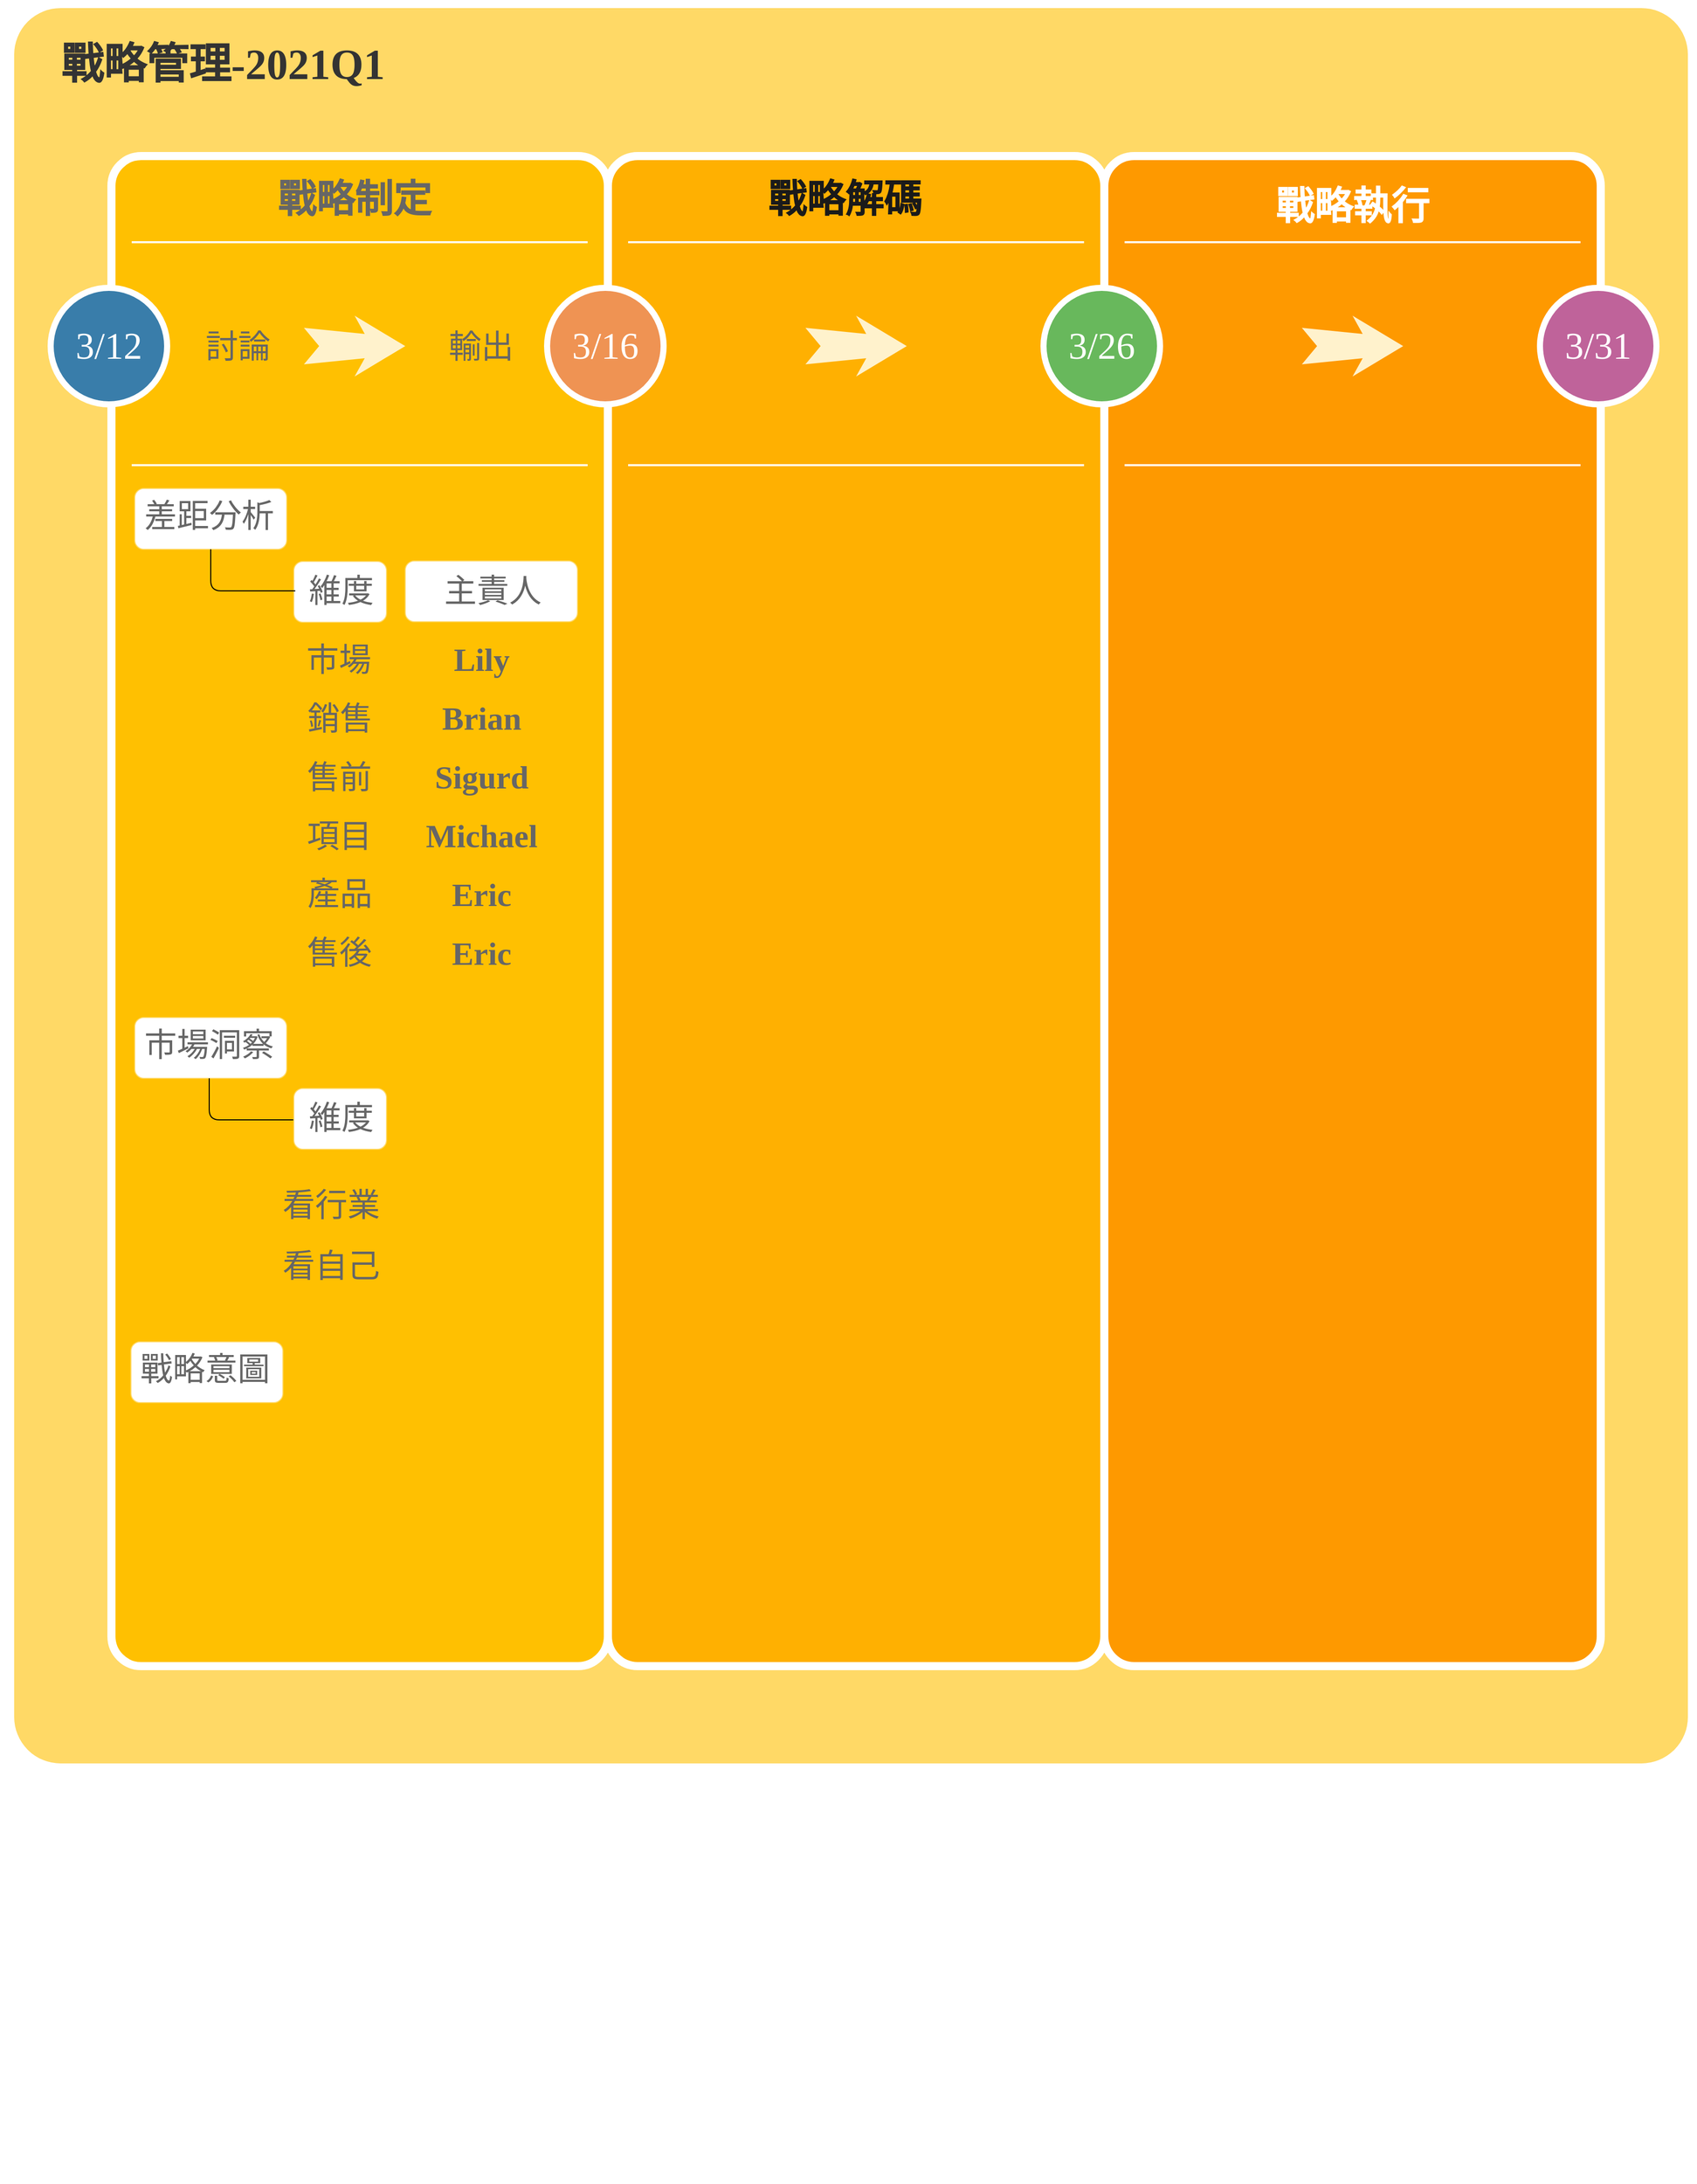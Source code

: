<mxfile version="14.4.6" type="github">
  <diagram name="Page-1" id="12e1b939-464a-85fe-373e-61e167be1490">
    <mxGraphModel dx="2944" dy="1536" grid="1" gridSize="10" guides="1" tooltips="1" connect="1" arrows="1" fold="1" page="1" pageScale="1.5" pageWidth="1169" pageHeight="826" background="#ffffff" math="0" shadow="0">
      <root>
        <mxCell id="0" />
        <mxCell id="1" parent="0" />
        <mxCell id="60da8b9f42644d3a-2" value="" style="whiteSpace=wrap;html=1;rounded=1;shadow=0;strokeWidth=8;fontSize=20;align=center;strokeColor=#FFFFFF;arcSize=3;fillColor=#FFD966;" parent="1" vertex="1">
          <mxGeometry x="50" y="40" width="1660" height="1740" as="geometry" />
        </mxCell>
        <mxCell id="WR_IjdlO5KlaxCx397BE-1" value="戰略管理-2021Q1" style="text;html=1;strokeColor=none;fillColor=none;align=center;verticalAlign=middle;whiteSpace=wrap;rounded=0;shadow=0;fontSize=42;fontStyle=1;fontFamily=Noto Sans TC;fontSource=https%3A%2F%2Ffonts.googleapis.com%2Fcss%3Ffamily%3DNoto%2BSans%2BTC;fontColor=#333333;" vertex="1" parent="1">
          <mxGeometry x="40" y="70" width="440" height="60" as="geometry" />
        </mxCell>
        <mxCell id="WR_IjdlO5KlaxCx397BE-6" value="" style="group;fontFamily=Noto Sans TC;fontSource=https%3A%2F%2Ffonts.googleapis.com%2Fcss%3Ffamily%3DNoto%2BSans%2BTC;" vertex="1" connectable="0" parent="1">
          <mxGeometry x="1130" y="190" width="490" height="2000" as="geometry" />
        </mxCell>
        <mxCell id="60da8b9f42644d3a-31" value="" style="whiteSpace=wrap;html=1;rounded=1;shadow=0;strokeWidth=8;fontSize=20;align=center;fillColor=#FE9900;strokeColor=#FFFFFF;imageHeight=24;arcSize=6;" parent="WR_IjdlO5KlaxCx397BE-6" vertex="1">
          <mxGeometry width="490" height="1490" as="geometry" />
        </mxCell>
        <mxCell id="60da8b9f42644d3a-32" value="&lt;font style=&quot;font-size: 38px&quot;&gt;戰略執行&lt;/font&gt;" style="text;html=1;strokeColor=none;fillColor=none;align=center;verticalAlign=middle;whiteSpace=wrap;rounded=0;shadow=0;fontSize=27;fontColor=#FFFFFF;fontStyle=1" parent="WR_IjdlO5KlaxCx397BE-6" vertex="1">
          <mxGeometry x="105" y="20" width="280" height="60" as="geometry" />
        </mxCell>
        <mxCell id="60da8b9f42644d3a-34" value="" style="line;strokeWidth=2;html=1;rounded=0;shadow=0;fontSize=27;align=center;fillColor=none;strokeColor=#FFFFFF;" parent="WR_IjdlO5KlaxCx397BE-6" vertex="1">
          <mxGeometry x="20" y="80" width="450" height="10" as="geometry" />
        </mxCell>
        <mxCell id="60da8b9f42644d3a-35" value="" style="line;strokeWidth=2;html=1;rounded=0;shadow=0;fontSize=27;align=center;fillColor=none;strokeColor=#FFFFFF;" parent="WR_IjdlO5KlaxCx397BE-6" vertex="1">
          <mxGeometry x="20" y="300" width="450" height="10" as="geometry" />
        </mxCell>
        <mxCell id="60da8b9f42644d3a-37" value="" style="html=1;shadow=0;dashed=0;align=center;verticalAlign=middle;shape=mxgraph.arrows2.stylisedArrow;dy=0.6;dx=40;notch=15;feather=0.4;rounded=0;strokeWidth=1;fontSize=27;strokeColor=none;fillColor=#fff2cc;" parent="WR_IjdlO5KlaxCx397BE-6" vertex="1">
          <mxGeometry x="195" y="157.5" width="100" height="60" as="geometry" />
        </mxCell>
        <mxCell id="60da8b9f42644d3a-38" value="&lt;font face=&quot;Noto Sans TC&quot; data-font-src=&quot;https://fonts.googleapis.com/css?family=Noto+Sans+TC&quot; style=&quot;font-size: 37px&quot;&gt;3/31&lt;/font&gt;" style="ellipse;whiteSpace=wrap;html=1;rounded=0;shadow=0;strokeWidth=6;fontSize=14;align=center;fillColor=#BF639A;strokeColor=#FFFFFF;fontColor=#FFFFFF;" parent="WR_IjdlO5KlaxCx397BE-6" vertex="1">
          <mxGeometry x="430" y="130" width="115" height="115" as="geometry" />
        </mxCell>
        <mxCell id="WR_IjdlO5KlaxCx397BE-5" value="" style="group;fontFamily=Noto Sans TC;fontSource=https%3A%2F%2Ffonts.googleapis.com%2Fcss%3Ffamily%3DNoto%2BSans%2BTC;" vertex="1" connectable="0" parent="1">
          <mxGeometry x="640" y="190" width="490" height="2000" as="geometry" />
        </mxCell>
        <mxCell id="60da8b9f42644d3a-24" value="" style="whiteSpace=wrap;html=1;rounded=1;shadow=0;strokeWidth=8;fontSize=20;align=center;fillColor=#FFB001;strokeColor=#FFFFFF;arcSize=6;" parent="WR_IjdlO5KlaxCx397BE-5" vertex="1">
          <mxGeometry width="490" height="1490" as="geometry" />
        </mxCell>
        <mxCell id="60da8b9f42644d3a-25" value="&lt;font style=&quot;font-size: 38px&quot; face=&quot;Noto Sans TC&quot; data-font-src=&quot;https://fonts.googleapis.com/css?family=Noto+Sans+TC&quot; color=&quot;#1a1a1a&quot;&gt;戰略解碼&lt;/font&gt;" style="text;html=1;strokeColor=none;fillColor=none;align=center;verticalAlign=middle;whiteSpace=wrap;rounded=0;shadow=0;fontSize=27;fontStyle=1;fontColor=#FFD966;labelBorderColor=none;" parent="WR_IjdlO5KlaxCx397BE-5" vertex="1">
          <mxGeometry x="94" y="13" width="280" height="60" as="geometry" />
        </mxCell>
        <mxCell id="60da8b9f42644d3a-27" value="" style="line;strokeWidth=2;html=1;rounded=0;shadow=0;fontSize=27;align=center;fillColor=none;strokeColor=#FFFFFF;" parent="WR_IjdlO5KlaxCx397BE-5" vertex="1">
          <mxGeometry x="20" y="80" width="450" height="10" as="geometry" />
        </mxCell>
        <mxCell id="60da8b9f42644d3a-28" value="" style="line;strokeWidth=2;html=1;rounded=0;shadow=0;fontSize=27;align=center;fillColor=none;strokeColor=#FFFFFF;" parent="WR_IjdlO5KlaxCx397BE-5" vertex="1">
          <mxGeometry x="20" y="300" width="450" height="10" as="geometry" />
        </mxCell>
        <mxCell id="60da8b9f42644d3a-30" value="" style="html=1;shadow=0;dashed=0;align=center;verticalAlign=middle;shape=mxgraph.arrows2.stylisedArrow;dy=0.6;dx=40;notch=15;feather=0.4;rounded=0;strokeWidth=1;fontSize=27;strokeColor=none;fillColor=#fff2cc;" parent="WR_IjdlO5KlaxCx397BE-5" vertex="1">
          <mxGeometry x="195" y="157.5" width="100" height="60" as="geometry" />
        </mxCell>
        <mxCell id="60da8b9f42644d3a-36" value="&lt;font face=&quot;Noto Sans TC&quot; data-font-src=&quot;https://fonts.googleapis.com/css?family=Noto+Sans+TC&quot; style=&quot;font-size: 37px&quot;&gt;3/26&lt;/font&gt;" style="ellipse;whiteSpace=wrap;html=1;rounded=0;shadow=0;strokeWidth=6;fontSize=14;align=center;fillColor=#68B85C;strokeColor=#FFFFFF;fontColor=#FFFFFF;" parent="WR_IjdlO5KlaxCx397BE-5" vertex="1">
          <mxGeometry x="430" y="130" width="115" height="115" as="geometry" />
        </mxCell>
        <mxCell id="WR_IjdlO5KlaxCx397BE-13" value="" style="group" vertex="1" connectable="0" parent="1">
          <mxGeometry x="160" y="80" width="490" height="2110" as="geometry" />
        </mxCell>
        <mxCell id="WR_IjdlO5KlaxCx397BE-4" value="" style="group" vertex="1" connectable="0" parent="WR_IjdlO5KlaxCx397BE-13">
          <mxGeometry y="110" width="480" height="2000" as="geometry" />
        </mxCell>
        <mxCell id="60da8b9f42644d3a-17" value="" style="whiteSpace=wrap;html=1;rounded=1;shadow=0;strokeWidth=8;fontSize=20;align=center;fillColor=#FFC001;strokeColor=#FFFFFF;arcSize=6;" parent="WR_IjdlO5KlaxCx397BE-4" vertex="1">
          <mxGeometry x="-10" width="490" height="1490" as="geometry" />
        </mxCell>
        <mxCell id="60da8b9f42644d3a-18" value="戰略制定" style="text;html=1;strokeColor=none;fillColor=none;align=center;verticalAlign=middle;whiteSpace=wrap;rounded=0;shadow=0;fontSize=38;fontStyle=1;fontFamily=Noto Sans TC;fontSource=https%3A%2F%2Ffonts.googleapis.com%2Fcss%3Ffamily%3DNoto%2BSans%2BTC;fontColor=#666666;" parent="WR_IjdlO5KlaxCx397BE-4" vertex="1">
          <mxGeometry x="90" y="13" width="280" height="60" as="geometry" />
        </mxCell>
        <mxCell id="60da8b9f42644d3a-20" value="" style="line;strokeWidth=2;html=1;rounded=0;shadow=0;fontSize=27;align=center;fillColor=none;strokeColor=#FFFFFF;" parent="WR_IjdlO5KlaxCx397BE-4" vertex="1">
          <mxGeometry x="10" y="80" width="450" height="10" as="geometry" />
        </mxCell>
        <mxCell id="60da8b9f42644d3a-21" value="" style="line;strokeWidth=2;html=1;rounded=0;shadow=0;fontSize=27;align=center;fillColor=none;strokeColor=#FFFFFF;" parent="WR_IjdlO5KlaxCx397BE-4" vertex="1">
          <mxGeometry x="10" y="300" width="450" height="10" as="geometry" />
        </mxCell>
        <mxCell id="60da8b9f42644d3a-22" value="&lt;font face=&quot;Noto Sans TC&quot; data-font-src=&quot;https://fonts.googleapis.com/css?family=Noto+Sans+TC&quot; style=&quot;font-size: 37px&quot;&gt;3/12&lt;/font&gt;" style="ellipse;whiteSpace=wrap;html=1;rounded=0;shadow=0;strokeWidth=6;fontSize=14;align=center;fillColor=#397DAA;strokeColor=#FFFFFF;fontColor=#FFFFFF;" parent="WR_IjdlO5KlaxCx397BE-4" vertex="1">
          <mxGeometry x="-70" y="130" width="115" height="115" as="geometry" />
        </mxCell>
        <mxCell id="60da8b9f42644d3a-23" value="" style="html=1;shadow=0;dashed=0;align=center;verticalAlign=middle;shape=mxgraph.arrows2.stylisedArrow;dy=0.6;dx=40;notch=15;feather=0.4;rounded=0;strokeWidth=1;fontSize=27;strokeColor=none;fillColor=#fff2cc;" parent="WR_IjdlO5KlaxCx397BE-4" vertex="1">
          <mxGeometry x="180" y="157.5" width="100" height="60" as="geometry" />
        </mxCell>
        <mxCell id="60da8b9f42644d3a-29" value="&lt;font style=&quot;font-size: 37px&quot; face=&quot;Noto Sans TC&quot; data-font-src=&quot;https://fonts.googleapis.com/css?family=Noto+Sans+TC&quot;&gt;3/16&lt;/font&gt;" style="ellipse;whiteSpace=wrap;html=1;rounded=0;shadow=0;strokeWidth=6;fontSize=14;align=center;fillColor=#EF9353;strokeColor=#FFFFFF;fontColor=#FFFFFF;" parent="WR_IjdlO5KlaxCx397BE-4" vertex="1">
          <mxGeometry x="420" y="130" width="115" height="115" as="geometry" />
        </mxCell>
        <mxCell id="WR_IjdlO5KlaxCx397BE-8" value="&lt;span&gt;&lt;font face=&quot;Noto Sans TC&quot; data-font-src=&quot;https://fonts.googleapis.com/css?family=Noto+Sans+TC&quot; style=&quot;font-size: 32px&quot; color=&quot;#666666&quot;&gt;討論&lt;/font&gt;&lt;/span&gt;" style="text;html=1;strokeColor=none;fillColor=none;align=center;verticalAlign=middle;whiteSpace=wrap;rounded=0;shadow=0;fontSize=14;fontColor=#FFFFFF;" vertex="1" parent="WR_IjdlO5KlaxCx397BE-4">
          <mxGeometry x="60" y="162.5" width="110" height="50" as="geometry" />
        </mxCell>
        <mxCell id="WR_IjdlO5KlaxCx397BE-11" value="&lt;span&gt;&lt;font face=&quot;Noto Sans TC&quot; data-font-src=&quot;https://fonts.googleapis.com/css?family=Noto+Sans+TC&quot; style=&quot;font-size: 32px&quot;&gt;產品&lt;/font&gt;&lt;/span&gt;" style="text;html=1;strokeColor=none;fillColor=none;align=center;verticalAlign=middle;whiteSpace=wrap;rounded=0;shadow=0;fontSize=14;fontColor=#666666;" vertex="1" parent="WR_IjdlO5KlaxCx397BE-4">
          <mxGeometry x="170" y="703" width="90.75" height="50" as="geometry" />
        </mxCell>
        <mxCell id="WR_IjdlO5KlaxCx397BE-14" value="&lt;font color=&quot;#666666&quot; face=&quot;Noto Sans TC&quot;&gt;&lt;span style=&quot;font-size: 32px&quot;&gt;輸出&lt;/span&gt;&lt;/font&gt;" style="text;html=1;strokeColor=none;fillColor=none;align=center;verticalAlign=middle;whiteSpace=wrap;rounded=0;shadow=0;fontSize=14;fontColor=#FFFFFF;" vertex="1" parent="WR_IjdlO5KlaxCx397BE-4">
          <mxGeometry x="300" y="162.5" width="110" height="50" as="geometry" />
        </mxCell>
        <mxCell id="WR_IjdlO5KlaxCx397BE-16" value="&lt;span&gt;&lt;font face=&quot;Noto Sans TC&quot; data-font-src=&quot;https://fonts.googleapis.com/css?family=Noto+Sans+TC&quot; style=&quot;font-size: 32px&quot;&gt;銷售&lt;/font&gt;&lt;/span&gt;" style="text;html=1;strokeColor=none;fillColor=none;align=center;verticalAlign=middle;whiteSpace=wrap;rounded=0;shadow=0;fontSize=14;fontColor=#666666;" vertex="1" parent="WR_IjdlO5KlaxCx397BE-4">
          <mxGeometry x="170" y="530" width="90.75" height="50" as="geometry" />
        </mxCell>
        <mxCell id="WR_IjdlO5KlaxCx397BE-17" value="&lt;span&gt;&lt;font face=&quot;Noto Sans TC&quot; data-font-src=&quot;https://fonts.googleapis.com/css?family=Noto+Sans+TC&quot; style=&quot;font-size: 32px&quot;&gt;售前&lt;/font&gt;&lt;/span&gt;" style="text;html=1;strokeColor=none;fillColor=none;align=center;verticalAlign=middle;whiteSpace=wrap;rounded=0;shadow=0;fontSize=14;fontColor=#666666;" vertex="1" parent="WR_IjdlO5KlaxCx397BE-4">
          <mxGeometry x="170" y="587" width="90" height="52" as="geometry" />
        </mxCell>
        <mxCell id="WR_IjdlO5KlaxCx397BE-18" value="&lt;span&gt;&lt;font face=&quot;Noto Sans TC&quot; data-font-src=&quot;https://fonts.googleapis.com/css?family=Noto+Sans+TC&quot; style=&quot;font-size: 32px&quot;&gt;項目&lt;/font&gt;&lt;/span&gt;" style="text;html=1;strokeColor=none;fillColor=none;align=center;verticalAlign=middle;whiteSpace=wrap;rounded=0;shadow=0;fontSize=14;fontColor=#666666;" vertex="1" parent="WR_IjdlO5KlaxCx397BE-4">
          <mxGeometry x="170" y="645" width="90" height="52" as="geometry" />
        </mxCell>
        <mxCell id="WR_IjdlO5KlaxCx397BE-19" value="&lt;span&gt;&lt;font face=&quot;Noto Sans TC&quot; data-font-src=&quot;https://fonts.googleapis.com/css?family=Noto+Sans+TC&quot; style=&quot;font-size: 32px&quot;&gt;售後&lt;/font&gt;&lt;/span&gt;" style="text;html=1;strokeColor=none;fillColor=none;align=center;verticalAlign=middle;whiteSpace=wrap;rounded=0;shadow=0;fontSize=14;fontColor=#666666;" vertex="1" parent="WR_IjdlO5KlaxCx397BE-4">
          <mxGeometry x="170" y="760" width="90" height="52" as="geometry" />
        </mxCell>
        <mxCell id="WR_IjdlO5KlaxCx397BE-25" value="" style="group" vertex="1" connectable="0" parent="WR_IjdlO5KlaxCx397BE-4">
          <mxGeometry x="170" y="400" width="91.5" height="60" as="geometry" />
        </mxCell>
        <mxCell id="WR_IjdlO5KlaxCx397BE-20" value="" style="rounded=1;whiteSpace=wrap;html=1;fontFamily=Noto Sans TC;fontSource=https%3A%2F%2Ffonts.googleapis.com%2Fcss%3Ffamily%3DNoto%2BSans%2BTC;fontSize=38;fontColor=#666666;align=center;fillColor=#FFFFFF;strokeColor=#FFD966;" vertex="1" parent="WR_IjdlO5KlaxCx397BE-25">
          <mxGeometry width="91.5" height="60" as="geometry" />
        </mxCell>
        <mxCell id="WR_IjdlO5KlaxCx397BE-15" value="&lt;span&gt;&lt;font face=&quot;Noto Sans TC&quot; data-font-src=&quot;https://fonts.googleapis.com/css?family=Noto+Sans+TC&quot; style=&quot;font-size: 32px&quot;&gt;維度&lt;/font&gt;&lt;/span&gt;" style="text;html=1;strokeColor=none;fillColor=none;align=center;verticalAlign=middle;whiteSpace=wrap;rounded=0;shadow=0;fontSize=14;fontColor=#666666;" vertex="1" parent="WR_IjdlO5KlaxCx397BE-25">
          <mxGeometry x="1.5" y="4" width="90" height="50" as="geometry" />
        </mxCell>
        <mxCell id="WR_IjdlO5KlaxCx397BE-26" value="" style="group" vertex="1" connectable="0" parent="WR_IjdlO5KlaxCx397BE-4">
          <mxGeometry x="280" y="399.5" width="170" height="60" as="geometry" />
        </mxCell>
        <mxCell id="WR_IjdlO5KlaxCx397BE-27" value="" style="rounded=1;whiteSpace=wrap;html=1;fontFamily=Noto Sans TC;fontSource=https%3A%2F%2Ffonts.googleapis.com%2Fcss%3Ffamily%3DNoto%2BSans%2BTC;fontSize=38;fontColor=#666666;align=center;fillColor=#FFFFFF;strokeColor=#FFD966;" vertex="1" parent="WR_IjdlO5KlaxCx397BE-26">
          <mxGeometry width="170" height="60" as="geometry" />
        </mxCell>
        <mxCell id="WR_IjdlO5KlaxCx397BE-28" value="&lt;span&gt;&lt;font face=&quot;Noto Sans TC&quot; data-font-src=&quot;https://fonts.googleapis.com/css?family=Noto+Sans+TC&quot; style=&quot;font-size: 32px&quot;&gt;主責人&lt;/font&gt;&lt;/span&gt;" style="text;html=1;strokeColor=none;fillColor=none;align=center;verticalAlign=middle;whiteSpace=wrap;rounded=0;shadow=0;fontSize=14;fontColor=#666666;" vertex="1" parent="WR_IjdlO5KlaxCx397BE-26">
          <mxGeometry x="1.5" y="4" width="168.5" height="50" as="geometry" />
        </mxCell>
        <mxCell id="WR_IjdlO5KlaxCx397BE-29" value="" style="group" vertex="1" connectable="0" parent="WR_IjdlO5KlaxCx397BE-4">
          <mxGeometry y="328" width="173" height="60" as="geometry" />
        </mxCell>
        <mxCell id="WR_IjdlO5KlaxCx397BE-12" value="" style="rounded=1;whiteSpace=wrap;html=1;fontFamily=Noto Sans TC;fontSource=https%3A%2F%2Ffonts.googleapis.com%2Fcss%3Ffamily%3DNoto%2BSans%2BTC;fontSize=38;fontColor=#666666;align=center;fillColor=#FFFFFF;strokeColor=#FFD966;" vertex="1" parent="WR_IjdlO5KlaxCx397BE-29">
          <mxGeometry x="13" width="150" height="60" as="geometry" />
        </mxCell>
        <mxCell id="60da8b9f42644d3a-19" value="&lt;span&gt;&lt;font face=&quot;Noto Sans TC&quot; data-font-src=&quot;https://fonts.googleapis.com/css?family=Noto+Sans+TC&quot; style=&quot;font-size: 32px&quot;&gt;差距分析&lt;/font&gt;&lt;/span&gt;" style="text;html=1;strokeColor=none;fillColor=none;align=center;verticalAlign=middle;whiteSpace=wrap;rounded=0;shadow=0;fontSize=14;fontColor=#666666;" parent="WR_IjdlO5KlaxCx397BE-29" vertex="1">
          <mxGeometry y="2" width="173" height="50" as="geometry" />
        </mxCell>
        <mxCell id="WR_IjdlO5KlaxCx397BE-38" value="" style="endArrow=none;html=1;fontFamily=Noto Sans TC;fontSource=https%3A%2F%2Ffonts.googleapis.com%2Fcss%3Ffamily%3DNoto%2BSans%2BTC;fontSize=38;fontColor=#666666;entryX=0.5;entryY=1;entryDx=0;entryDy=0;exitX=0;exitY=0.5;exitDx=0;exitDy=0;" edge="1" parent="WR_IjdlO5KlaxCx397BE-4" source="WR_IjdlO5KlaxCx397BE-15" target="WR_IjdlO5KlaxCx397BE-12">
          <mxGeometry width="50" height="50" relative="1" as="geometry">
            <mxPoint x="760" y="520" as="sourcePoint" />
            <mxPoint x="810" y="470" as="targetPoint" />
            <Array as="points">
              <mxPoint x="88" y="429" />
            </Array>
          </mxGeometry>
        </mxCell>
        <mxCell id="WR_IjdlO5KlaxCx397BE-30" value="" style="group" vertex="1" connectable="0" parent="WR_IjdlO5KlaxCx397BE-4">
          <mxGeometry y="850" width="173" height="60" as="geometry" />
        </mxCell>
        <mxCell id="WR_IjdlO5KlaxCx397BE-31" value="" style="rounded=1;whiteSpace=wrap;html=1;fontFamily=Noto Sans TC;fontSource=https%3A%2F%2Ffonts.googleapis.com%2Fcss%3Ffamily%3DNoto%2BSans%2BTC;fontSize=38;fontColor=#666666;align=center;fillColor=#FFFFFF;strokeColor=#FFD966;" vertex="1" parent="WR_IjdlO5KlaxCx397BE-30">
          <mxGeometry x="13" width="150" height="60" as="geometry" />
        </mxCell>
        <mxCell id="WR_IjdlO5KlaxCx397BE-32" value="&lt;span&gt;&lt;font face=&quot;Noto Sans TC&quot; data-font-src=&quot;https://fonts.googleapis.com/css?family=Noto+Sans+TC&quot; style=&quot;font-size: 32px&quot;&gt;市場洞察&lt;/font&gt;&lt;/span&gt;" style="text;html=1;strokeColor=none;fillColor=none;align=center;verticalAlign=middle;whiteSpace=wrap;rounded=0;shadow=0;fontSize=14;fontColor=#666666;" vertex="1" parent="WR_IjdlO5KlaxCx397BE-30">
          <mxGeometry y="2" width="173" height="50" as="geometry" />
        </mxCell>
        <mxCell id="WR_IjdlO5KlaxCx397BE-39" value="&lt;font face=&quot;Noto Sans TC&quot;&gt;&lt;span style=&quot;font-size: 32px&quot;&gt;&lt;b&gt;Brian&lt;/b&gt;&lt;/span&gt;&lt;/font&gt;" style="text;html=1;strokeColor=none;fillColor=none;align=center;verticalAlign=middle;whiteSpace=wrap;rounded=0;shadow=0;fontSize=14;fontColor=#666666;" vertex="1" parent="WR_IjdlO5KlaxCx397BE-4">
          <mxGeometry x="309.63" y="530" width="90.75" height="50" as="geometry" />
        </mxCell>
        <mxCell id="WR_IjdlO5KlaxCx397BE-40" value="&lt;font face=&quot;Noto Sans TC&quot;&gt;&lt;span style=&quot;font-size: 32px&quot;&gt;&lt;b&gt;Sigurd&lt;/b&gt;&lt;/span&gt;&lt;/font&gt;" style="text;html=1;strokeColor=none;fillColor=none;align=center;verticalAlign=middle;whiteSpace=wrap;rounded=0;shadow=0;fontSize=14;fontColor=#666666;" vertex="1" parent="WR_IjdlO5KlaxCx397BE-4">
          <mxGeometry x="309.63" y="588" width="90.75" height="50" as="geometry" />
        </mxCell>
        <mxCell id="WR_IjdlO5KlaxCx397BE-41" value="&lt;font face=&quot;Noto Sans TC&quot;&gt;&lt;span style=&quot;font-size: 32px&quot;&gt;&lt;b&gt;Michael&lt;/b&gt;&lt;/span&gt;&lt;/font&gt;" style="text;html=1;strokeColor=none;fillColor=none;align=center;verticalAlign=middle;whiteSpace=wrap;rounded=0;shadow=0;fontSize=14;fontColor=#666666;" vertex="1" parent="WR_IjdlO5KlaxCx397BE-4">
          <mxGeometry x="309.63" y="646" width="90.75" height="50" as="geometry" />
        </mxCell>
        <mxCell id="WR_IjdlO5KlaxCx397BE-42" value="&lt;font face=&quot;Noto Sans TC&quot;&gt;&lt;span style=&quot;font-size: 32px&quot;&gt;&lt;b&gt;Eric&lt;/b&gt;&lt;/span&gt;&lt;/font&gt;" style="text;html=1;strokeColor=none;fillColor=none;align=center;verticalAlign=middle;whiteSpace=wrap;rounded=0;shadow=0;fontSize=14;fontColor=#666666;" vertex="1" parent="WR_IjdlO5KlaxCx397BE-4">
          <mxGeometry x="309.63" y="704" width="90.75" height="50" as="geometry" />
        </mxCell>
        <mxCell id="WR_IjdlO5KlaxCx397BE-43" value="&lt;font face=&quot;Noto Sans TC&quot;&gt;&lt;span style=&quot;font-size: 32px&quot;&gt;&lt;b&gt;Eric&lt;/b&gt;&lt;/span&gt;&lt;/font&gt;" style="text;html=1;strokeColor=none;fillColor=none;align=center;verticalAlign=middle;whiteSpace=wrap;rounded=0;shadow=0;fontSize=14;fontColor=#666666;" vertex="1" parent="WR_IjdlO5KlaxCx397BE-4">
          <mxGeometry x="309.63" y="762" width="90.75" height="50" as="geometry" />
        </mxCell>
        <mxCell id="WR_IjdlO5KlaxCx397BE-44" value="" style="endArrow=none;html=1;fontFamily=Noto Sans TC;fontSource=https%3A%2F%2Ffonts.googleapis.com%2Fcss%3Ffamily%3DNoto%2BSans%2BTC;fontSize=38;fontColor=#666666;entryX=0.5;entryY=1;entryDx=0;entryDy=0;exitX=0;exitY=0.5;exitDx=0;exitDy=0;" edge="1" parent="WR_IjdlO5KlaxCx397BE-4">
          <mxGeometry width="50" height="50" relative="1" as="geometry">
            <mxPoint x="170" y="951" as="sourcePoint" />
            <mxPoint x="86.5" y="910" as="targetPoint" />
            <Array as="points">
              <mxPoint x="86.5" y="951" />
            </Array>
          </mxGeometry>
        </mxCell>
        <mxCell id="WR_IjdlO5KlaxCx397BE-45" value="" style="group" vertex="1" connectable="0" parent="WR_IjdlO5KlaxCx397BE-4">
          <mxGeometry x="170" y="920" width="91.5" height="60" as="geometry" />
        </mxCell>
        <mxCell id="WR_IjdlO5KlaxCx397BE-46" value="" style="rounded=1;whiteSpace=wrap;html=1;fontFamily=Noto Sans TC;fontSource=https%3A%2F%2Ffonts.googleapis.com%2Fcss%3Ffamily%3DNoto%2BSans%2BTC;fontSize=38;fontColor=#666666;align=center;fillColor=#FFFFFF;strokeColor=#FFD966;" vertex="1" parent="WR_IjdlO5KlaxCx397BE-45">
          <mxGeometry width="91.5" height="60" as="geometry" />
        </mxCell>
        <mxCell id="WR_IjdlO5KlaxCx397BE-47" value="&lt;span&gt;&lt;font face=&quot;Noto Sans TC&quot; data-font-src=&quot;https://fonts.googleapis.com/css?family=Noto+Sans+TC&quot; style=&quot;font-size: 32px&quot;&gt;維度&lt;/font&gt;&lt;/span&gt;" style="text;html=1;strokeColor=none;fillColor=none;align=center;verticalAlign=middle;whiteSpace=wrap;rounded=0;shadow=0;fontSize=14;fontColor=#666666;" vertex="1" parent="WR_IjdlO5KlaxCx397BE-45">
          <mxGeometry x="1.5" y="4" width="90" height="50" as="geometry" />
        </mxCell>
        <mxCell id="WR_IjdlO5KlaxCx397BE-92" value="&lt;span&gt;&lt;font face=&quot;Noto Sans TC&quot; data-font-src=&quot;https://fonts.googleapis.com/css?family=Noto+Sans+TC&quot; style=&quot;font-size: 32px&quot;&gt;市場&lt;/font&gt;&lt;/span&gt;" style="text;html=1;strokeColor=none;fillColor=none;align=center;verticalAlign=middle;whiteSpace=wrap;rounded=0;shadow=0;fontSize=14;fontColor=#666666;" vertex="1" parent="WR_IjdlO5KlaxCx397BE-4">
          <mxGeometry x="169.25" y="472" width="90.75" height="50" as="geometry" />
        </mxCell>
        <mxCell id="WR_IjdlO5KlaxCx397BE-93" value="&lt;font face=&quot;Noto Sans TC&quot;&gt;&lt;span style=&quot;font-size: 32px&quot;&gt;&lt;b&gt;Lily&lt;/b&gt;&lt;/span&gt;&lt;/font&gt;" style="text;html=1;strokeColor=none;fillColor=none;align=center;verticalAlign=middle;whiteSpace=wrap;rounded=0;shadow=0;fontSize=14;fontColor=#666666;" vertex="1" parent="WR_IjdlO5KlaxCx397BE-4">
          <mxGeometry x="309.63" y="472" width="90.75" height="50" as="geometry" />
        </mxCell>
        <mxCell id="WR_IjdlO5KlaxCx397BE-94" value="&lt;span&gt;&lt;font face=&quot;Noto Sans TC&quot; data-font-src=&quot;https://fonts.googleapis.com/css?family=Noto+Sans+TC&quot; style=&quot;font-size: 32px&quot;&gt;看行業&lt;/font&gt;&lt;/span&gt;" style="text;html=1;strokeColor=none;fillColor=none;align=center;verticalAlign=middle;whiteSpace=wrap;rounded=0;shadow=0;fontSize=14;fontColor=#666666;" vertex="1" parent="WR_IjdlO5KlaxCx397BE-4">
          <mxGeometry x="150" y="1010" width="113.75" height="50" as="geometry" />
        </mxCell>
        <mxCell id="WR_IjdlO5KlaxCx397BE-96" value="&lt;span&gt;&lt;font face=&quot;Noto Sans TC&quot; data-font-src=&quot;https://fonts.googleapis.com/css?family=Noto+Sans+TC&quot; style=&quot;font-size: 32px&quot;&gt;看自己&lt;/font&gt;&lt;/span&gt;" style="text;html=1;strokeColor=none;fillColor=none;align=center;verticalAlign=middle;whiteSpace=wrap;rounded=0;shadow=0;fontSize=14;fontColor=#666666;" vertex="1" parent="WR_IjdlO5KlaxCx397BE-4">
          <mxGeometry x="150" y="1070" width="113.75" height="50" as="geometry" />
        </mxCell>
        <mxCell id="WR_IjdlO5KlaxCx397BE-33" value="" style="group" vertex="1" connectable="0" parent="WR_IjdlO5KlaxCx397BE-4">
          <mxGeometry x="-3.75" y="1170" width="173" height="60" as="geometry" />
        </mxCell>
        <mxCell id="WR_IjdlO5KlaxCx397BE-34" value="" style="rounded=1;whiteSpace=wrap;html=1;fontFamily=Noto Sans TC;fontSource=https%3A%2F%2Ffonts.googleapis.com%2Fcss%3Ffamily%3DNoto%2BSans%2BTC;fontSize=38;fontColor=#666666;align=center;fillColor=#FFFFFF;strokeColor=#FFD966;" vertex="1" parent="WR_IjdlO5KlaxCx397BE-33">
          <mxGeometry x="13" width="150" height="60" as="geometry" />
        </mxCell>
        <mxCell id="WR_IjdlO5KlaxCx397BE-35" value="&lt;span&gt;&lt;font face=&quot;Noto Sans TC&quot; data-font-src=&quot;https://fonts.googleapis.com/css?family=Noto+Sans+TC&quot; style=&quot;font-size: 32px&quot;&gt;戰略意圖&lt;/font&gt;&lt;/span&gt;" style="text;html=1;strokeColor=none;fillColor=none;align=center;verticalAlign=middle;whiteSpace=wrap;rounded=0;shadow=0;fontSize=14;fontColor=#666666;" vertex="1" parent="WR_IjdlO5KlaxCx397BE-33">
          <mxGeometry y="2" width="173" height="50" as="geometry" />
        </mxCell>
      </root>
    </mxGraphModel>
  </diagram>
</mxfile>
